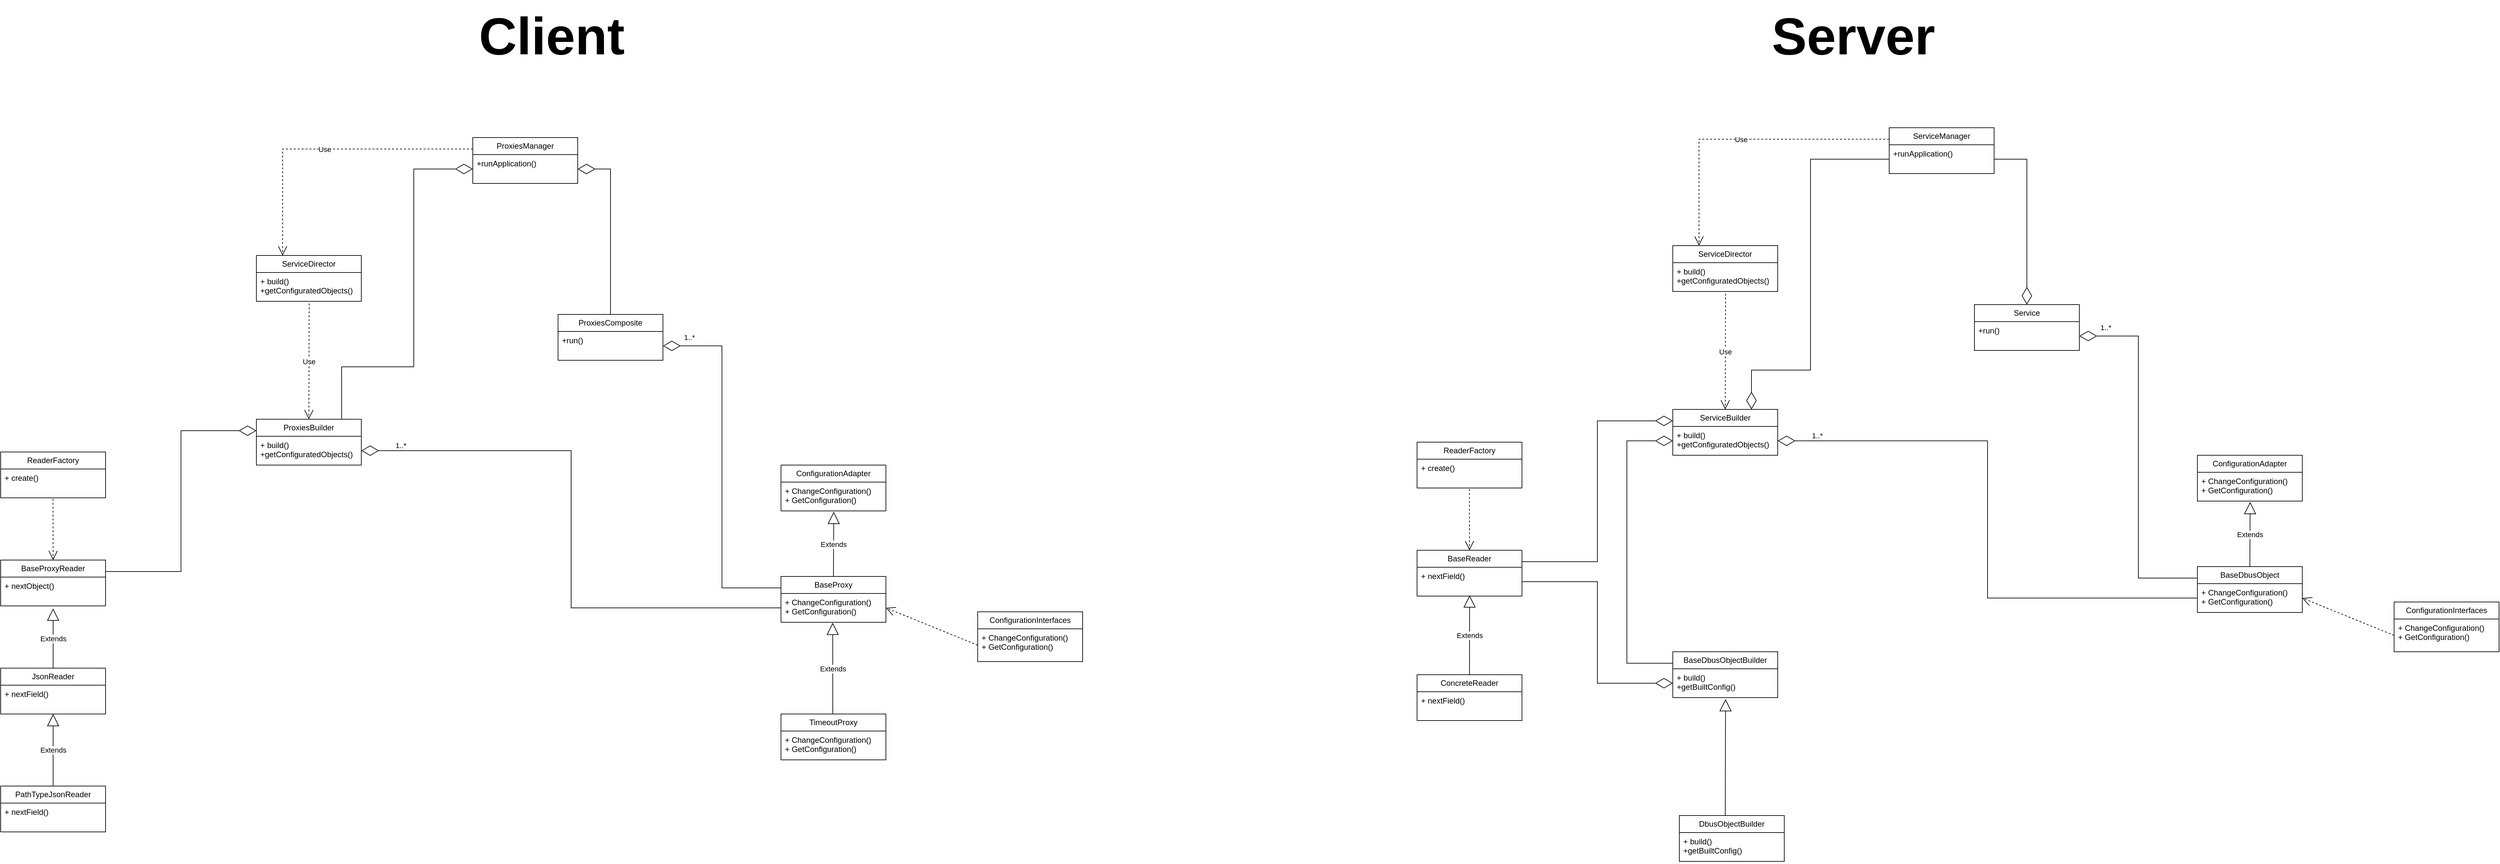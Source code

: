 <mxfile version="27.1.4">
  <diagram name="Page-1" id="ZpzENlLLRMtF2tAaUuwu">
    <mxGraphModel dx="8127" dy="2857" grid="1" gridSize="10" guides="1" tooltips="1" connect="1" arrows="1" fold="1" page="1" pageScale="1" pageWidth="1654" pageHeight="1169" math="0" shadow="0">
      <root>
        <mxCell id="0" />
        <mxCell id="1" parent="0" />
        <mxCell id="PONg3bb0-MsaRDzlcWa--1" value="Server" style="text;html=1;align=center;verticalAlign=middle;resizable=0;points=[];autosize=1;strokeColor=none;fillColor=none;fontSize=80;fontStyle=1" parent="1" vertex="1">
          <mxGeometry x="-1265" y="-490" width="260" height="110" as="geometry" />
        </mxCell>
        <mxCell id="PONg3bb0-MsaRDzlcWa--3" value="ConfigurationAdapter" style="swimlane;fontStyle=0;childLayout=stackLayout;horizontal=1;startSize=26;fillColor=none;horizontalStack=0;resizeParent=1;resizeParentMax=0;resizeLast=0;collapsible=1;marginBottom=0;whiteSpace=wrap;html=1;" parent="1" vertex="1">
          <mxGeometry x="-610" y="205" width="160" height="70" as="geometry" />
        </mxCell>
        <mxCell id="PONg3bb0-MsaRDzlcWa--4" value="&lt;div&gt;+ ChangeConfiguration()&lt;/div&gt;&lt;div&gt;+ GetConfiguration()&lt;br&gt;&lt;/div&gt;" style="text;strokeColor=none;fillColor=none;align=left;verticalAlign=top;spacingLeft=4;spacingRight=4;overflow=hidden;rotatable=0;points=[[0,0.5],[1,0.5]];portConstraint=eastwest;whiteSpace=wrap;html=1;" parent="PONg3bb0-MsaRDzlcWa--3" vertex="1">
          <mxGeometry y="26" width="160" height="44" as="geometry" />
        </mxCell>
        <mxCell id="PONg3bb0-MsaRDzlcWa--10" value="ConfigurationInterfaces" style="swimlane;fontStyle=0;childLayout=stackLayout;horizontal=1;startSize=26;fillColor=none;horizontalStack=0;resizeParent=1;resizeParentMax=0;resizeLast=0;collapsible=1;marginBottom=0;whiteSpace=wrap;html=1;" parent="1" vertex="1">
          <mxGeometry x="-310" y="429" width="160" height="76" as="geometry" />
        </mxCell>
        <mxCell id="PONg3bb0-MsaRDzlcWa--11" value="&lt;div&gt;+ ChangeConfiguration()&lt;/div&gt;&lt;div&gt;+ GetConfiguration()&lt;br&gt;&lt;/div&gt;" style="text;strokeColor=none;fillColor=none;align=left;verticalAlign=top;spacingLeft=4;spacingRight=4;overflow=hidden;rotatable=0;points=[[0,0.5],[1,0.5]];portConstraint=eastwest;whiteSpace=wrap;html=1;" parent="PONg3bb0-MsaRDzlcWa--10" vertex="1">
          <mxGeometry y="26" width="160" height="50" as="geometry" />
        </mxCell>
        <mxCell id="PONg3bb0-MsaRDzlcWa--16" value="BaseDbusObject" style="swimlane;fontStyle=0;childLayout=stackLayout;horizontal=1;startSize=26;fillColor=none;horizontalStack=0;resizeParent=1;resizeParentMax=0;resizeLast=0;collapsible=1;marginBottom=0;whiteSpace=wrap;html=1;" parent="1" vertex="1">
          <mxGeometry x="-610" y="375" width="160" height="70" as="geometry" />
        </mxCell>
        <mxCell id="PONg3bb0-MsaRDzlcWa--17" value="&lt;div&gt;+ ChangeConfiguration()&lt;/div&gt;&lt;div&gt;+ GetConfiguration()&lt;br&gt;&lt;/div&gt;" style="text;strokeColor=none;fillColor=none;align=left;verticalAlign=top;spacingLeft=4;spacingRight=4;overflow=hidden;rotatable=0;points=[[0,0.5],[1,0.5]];portConstraint=eastwest;whiteSpace=wrap;html=1;" parent="PONg3bb0-MsaRDzlcWa--16" vertex="1">
          <mxGeometry y="26" width="160" height="44" as="geometry" />
        </mxCell>
        <mxCell id="PONg3bb0-MsaRDzlcWa--19" value="Extends" style="endArrow=block;endSize=16;endFill=0;html=1;rounded=0;exitX=0.5;exitY=0;exitDx=0;exitDy=0;entryX=0.503;entryY=1.029;entryDx=0;entryDy=0;entryPerimeter=0;" parent="1" source="PONg3bb0-MsaRDzlcWa--16" target="PONg3bb0-MsaRDzlcWa--4" edge="1">
          <mxGeometry width="160" relative="1" as="geometry">
            <mxPoint x="-330" y="355" as="sourcePoint" />
            <mxPoint x="-270" y="335" as="targetPoint" />
          </mxGeometry>
        </mxCell>
        <mxCell id="PONg3bb0-MsaRDzlcWa--21" value="" style="endArrow=open;endSize=12;dashed=1;html=1;rounded=0;exitX=0;exitY=0.5;exitDx=0;exitDy=0;entryX=1;entryY=0.5;entryDx=0;entryDy=0;" parent="1" source="PONg3bb0-MsaRDzlcWa--11" target="PONg3bb0-MsaRDzlcWa--17" edge="1">
          <mxGeometry width="160" relative="1" as="geometry">
            <mxPoint x="-890" y="455" as="sourcePoint" />
            <mxPoint x="-730" y="455" as="targetPoint" />
          </mxGeometry>
        </mxCell>
        <mxCell id="PONg3bb0-MsaRDzlcWa--22" value="BaseReader" style="swimlane;fontStyle=0;childLayout=stackLayout;horizontal=1;startSize=26;fillColor=none;horizontalStack=0;resizeParent=1;resizeParentMax=0;resizeLast=0;collapsible=1;marginBottom=0;whiteSpace=wrap;html=1;" parent="1" vertex="1">
          <mxGeometry x="-1800" y="350" width="160" height="70" as="geometry" />
        </mxCell>
        <mxCell id="PONg3bb0-MsaRDzlcWa--23" value="&lt;div&gt;+ nextField()&lt;br&gt;&lt;/div&gt;" style="text;strokeColor=none;fillColor=none;align=left;verticalAlign=top;spacingLeft=4;spacingRight=4;overflow=hidden;rotatable=0;points=[[0,0.5],[1,0.5]];portConstraint=eastwest;whiteSpace=wrap;html=1;" parent="PONg3bb0-MsaRDzlcWa--22" vertex="1">
          <mxGeometry y="26" width="160" height="44" as="geometry" />
        </mxCell>
        <mxCell id="PONg3bb0-MsaRDzlcWa--24" value="Extends" style="endArrow=block;endSize=16;endFill=0;html=1;rounded=0;entryX=0.501;entryY=0.975;entryDx=0;entryDy=0;entryPerimeter=0;" parent="1" target="PONg3bb0-MsaRDzlcWa--23" edge="1">
          <mxGeometry width="160" relative="1" as="geometry">
            <mxPoint x="-1720" y="540" as="sourcePoint" />
            <mxPoint x="-1640" y="560" as="targetPoint" />
          </mxGeometry>
        </mxCell>
        <mxCell id="PONg3bb0-MsaRDzlcWa--25" value="ConcreteReader" style="swimlane;fontStyle=0;childLayout=stackLayout;horizontal=1;startSize=26;fillColor=none;horizontalStack=0;resizeParent=1;resizeParentMax=0;resizeLast=0;collapsible=1;marginBottom=0;whiteSpace=wrap;html=1;" parent="1" vertex="1">
          <mxGeometry x="-1800" y="540" width="160" height="70" as="geometry" />
        </mxCell>
        <mxCell id="PONg3bb0-MsaRDzlcWa--26" value="&lt;div&gt;+ nextField()&lt;br&gt;&lt;/div&gt;" style="text;strokeColor=none;fillColor=none;align=left;verticalAlign=top;spacingLeft=4;spacingRight=4;overflow=hidden;rotatable=0;points=[[0,0.5],[1,0.5]];portConstraint=eastwest;whiteSpace=wrap;html=1;" parent="PONg3bb0-MsaRDzlcWa--25" vertex="1">
          <mxGeometry y="26" width="160" height="44" as="geometry" />
        </mxCell>
        <mxCell id="PONg3bb0-MsaRDzlcWa--27" value="ReaderFactory" style="swimlane;fontStyle=0;childLayout=stackLayout;horizontal=1;startSize=26;fillColor=none;horizontalStack=0;resizeParent=1;resizeParentMax=0;resizeLast=0;collapsible=1;marginBottom=0;whiteSpace=wrap;html=1;" parent="1" vertex="1">
          <mxGeometry x="-1800" y="185" width="160" height="70" as="geometry" />
        </mxCell>
        <mxCell id="PONg3bb0-MsaRDzlcWa--28" value="&lt;div&gt;+ create()&lt;/div&gt;" style="text;strokeColor=none;fillColor=none;align=left;verticalAlign=top;spacingLeft=4;spacingRight=4;overflow=hidden;rotatable=0;points=[[0,0.5],[1,0.5]];portConstraint=eastwest;whiteSpace=wrap;html=1;" parent="PONg3bb0-MsaRDzlcWa--27" vertex="1">
          <mxGeometry y="26" width="160" height="44" as="geometry" />
        </mxCell>
        <mxCell id="PONg3bb0-MsaRDzlcWa--29" value="" style="endArrow=open;endSize=12;dashed=1;html=1;rounded=0;exitX=0.499;exitY=1.038;exitDx=0;exitDy=0;exitPerimeter=0;entryX=0.5;entryY=0;entryDx=0;entryDy=0;" parent="1" source="PONg3bb0-MsaRDzlcWa--28" target="PONg3bb0-MsaRDzlcWa--22" edge="1">
          <mxGeometry width="160" relative="1" as="geometry">
            <mxPoint x="-1557" y="310" as="sourcePoint" />
            <mxPoint x="-1397" y="310" as="targetPoint" />
          </mxGeometry>
        </mxCell>
        <mxCell id="PONg3bb0-MsaRDzlcWa--30" value="BaseDbusObjectBuilder" style="swimlane;fontStyle=0;childLayout=stackLayout;horizontal=1;startSize=26;fillColor=none;horizontalStack=0;resizeParent=1;resizeParentMax=0;resizeLast=0;collapsible=1;marginBottom=0;whiteSpace=wrap;html=1;" parent="1" vertex="1">
          <mxGeometry x="-1410" y="505" width="160" height="70" as="geometry" />
        </mxCell>
        <mxCell id="PONg3bb0-MsaRDzlcWa--31" value="&lt;div&gt;+ build()&lt;/div&gt;&lt;div&gt;+getBuiltConfig()&lt;br&gt;&lt;/div&gt;" style="text;strokeColor=none;fillColor=none;align=left;verticalAlign=top;spacingLeft=4;spacingRight=4;overflow=hidden;rotatable=0;points=[[0,0.5],[1,0.5]];portConstraint=eastwest;whiteSpace=wrap;html=1;" parent="PONg3bb0-MsaRDzlcWa--30" vertex="1">
          <mxGeometry y="26" width="160" height="44" as="geometry" />
        </mxCell>
        <mxCell id="PONg3bb0-MsaRDzlcWa--32" value="" style="endArrow=diamondThin;endFill=0;endSize=24;html=1;rounded=0;exitX=1;exitY=0.5;exitDx=0;exitDy=0;entryX=0;entryY=0.5;entryDx=0;entryDy=0;edgeStyle=orthogonalEdgeStyle;" parent="1" source="PONg3bb0-MsaRDzlcWa--23" target="PONg3bb0-MsaRDzlcWa--31" edge="1">
          <mxGeometry width="160" relative="1" as="geometry">
            <mxPoint x="-1620" y="375" as="sourcePoint" />
            <mxPoint x="-1460" y="375" as="targetPoint" />
          </mxGeometry>
        </mxCell>
        <mxCell id="PONg3bb0-MsaRDzlcWa--33" value="" style="endArrow=block;endSize=16;endFill=0;html=1;rounded=0;entryX=0.503;entryY=1.051;entryDx=0;entryDy=0;entryPerimeter=0;" parent="1" target="PONg3bb0-MsaRDzlcWa--31" edge="1">
          <mxGeometry width="160" relative="1" as="geometry">
            <mxPoint x="-1330" y="755" as="sourcePoint" />
            <mxPoint x="-1280" y="805" as="targetPoint" />
          </mxGeometry>
        </mxCell>
        <mxCell id="PONg3bb0-MsaRDzlcWa--34" value="DbusObjectBuilder" style="swimlane;fontStyle=0;childLayout=stackLayout;horizontal=1;startSize=26;fillColor=none;horizontalStack=0;resizeParent=1;resizeParentMax=0;resizeLast=0;collapsible=1;marginBottom=0;whiteSpace=wrap;html=1;" parent="1" vertex="1">
          <mxGeometry x="-1400" y="755" width="160" height="70" as="geometry" />
        </mxCell>
        <mxCell id="PONg3bb0-MsaRDzlcWa--35" value="&lt;div&gt;+ build()&lt;/div&gt;&lt;div&gt;+getBuiltConfig()&lt;br&gt;&lt;/div&gt;" style="text;strokeColor=none;fillColor=none;align=left;verticalAlign=top;spacingLeft=4;spacingRight=4;overflow=hidden;rotatable=0;points=[[0,0.5],[1,0.5]];portConstraint=eastwest;whiteSpace=wrap;html=1;" parent="PONg3bb0-MsaRDzlcWa--34" vertex="1">
          <mxGeometry y="26" width="160" height="44" as="geometry" />
        </mxCell>
        <mxCell id="PONg3bb0-MsaRDzlcWa--36" value="ServiceBuilder" style="swimlane;fontStyle=0;childLayout=stackLayout;horizontal=1;startSize=26;fillColor=none;horizontalStack=0;resizeParent=1;resizeParentMax=0;resizeLast=0;collapsible=1;marginBottom=0;whiteSpace=wrap;html=1;" parent="1" vertex="1">
          <mxGeometry x="-1410" y="135" width="160" height="70" as="geometry" />
        </mxCell>
        <mxCell id="PONg3bb0-MsaRDzlcWa--37" value="&lt;div&gt;+ build()&lt;/div&gt;&lt;div&gt;+getConfiguratedObjects()&lt;br&gt;&lt;/div&gt;" style="text;strokeColor=none;fillColor=none;align=left;verticalAlign=top;spacingLeft=4;spacingRight=4;overflow=hidden;rotatable=0;points=[[0,0.5],[1,0.5]];portConstraint=eastwest;whiteSpace=wrap;html=1;" parent="PONg3bb0-MsaRDzlcWa--36" vertex="1">
          <mxGeometry y="26" width="160" height="44" as="geometry" />
        </mxCell>
        <mxCell id="PONg3bb0-MsaRDzlcWa--38" value="" style="endArrow=diamondThin;endFill=0;endSize=24;html=1;rounded=0;exitX=1;exitY=0.25;exitDx=0;exitDy=0;entryX=0;entryY=0.25;entryDx=0;entryDy=0;edgeStyle=orthogonalEdgeStyle;" parent="1" source="PONg3bb0-MsaRDzlcWa--22" target="PONg3bb0-MsaRDzlcWa--36" edge="1">
          <mxGeometry width="160" relative="1" as="geometry">
            <mxPoint x="-1470" y="325" as="sourcePoint" />
            <mxPoint x="-1310" y="325" as="targetPoint" />
          </mxGeometry>
        </mxCell>
        <mxCell id="PONg3bb0-MsaRDzlcWa--39" value="" style="endArrow=diamondThin;endFill=0;endSize=24;html=1;rounded=0;exitX=0;exitY=0.5;exitDx=0;exitDy=0;entryX=1;entryY=0.5;entryDx=0;entryDy=0;edgeStyle=orthogonalEdgeStyle;" parent="1" source="PONg3bb0-MsaRDzlcWa--17" target="PONg3bb0-MsaRDzlcWa--37" edge="1">
          <mxGeometry width="160" relative="1" as="geometry">
            <mxPoint x="-1120" y="305" as="sourcePoint" />
            <mxPoint x="-960" y="305" as="targetPoint" />
          </mxGeometry>
        </mxCell>
        <mxCell id="PONg3bb0-MsaRDzlcWa--40" value="1..*" style="edgeLabel;html=1;align=center;verticalAlign=middle;resizable=0;points=[];" parent="PONg3bb0-MsaRDzlcWa--39" vertex="1" connectable="0">
          <mxGeometry x="0.029" y="-2" relative="1" as="geometry">
            <mxPoint x="-262" y="-115" as="offset" />
          </mxGeometry>
        </mxCell>
        <mxCell id="PONg3bb0-MsaRDzlcWa--41" value="ServiceDirector" style="swimlane;fontStyle=0;childLayout=stackLayout;horizontal=1;startSize=26;fillColor=none;horizontalStack=0;resizeParent=1;resizeParentMax=0;resizeLast=0;collapsible=1;marginBottom=0;whiteSpace=wrap;html=1;" parent="1" vertex="1">
          <mxGeometry x="-1410" y="-115" width="160" height="70" as="geometry" />
        </mxCell>
        <mxCell id="PONg3bb0-MsaRDzlcWa--42" value="&lt;div&gt;+ build()&lt;/div&gt;&lt;div&gt;+getConfiguratedObjects()&lt;br&gt;&lt;/div&gt;" style="text;strokeColor=none;fillColor=none;align=left;verticalAlign=top;spacingLeft=4;spacingRight=4;overflow=hidden;rotatable=0;points=[[0,0.5],[1,0.5]];portConstraint=eastwest;whiteSpace=wrap;html=1;" parent="PONg3bb0-MsaRDzlcWa--41" vertex="1">
          <mxGeometry y="26" width="160" height="44" as="geometry" />
        </mxCell>
        <mxCell id="PONg3bb0-MsaRDzlcWa--43" value="Use" style="endArrow=open;endSize=12;dashed=1;html=1;rounded=0;exitX=0.503;exitY=1.074;exitDx=0;exitDy=0;exitPerimeter=0;entryX=0.5;entryY=0;entryDx=0;entryDy=0;" parent="1" source="PONg3bb0-MsaRDzlcWa--42" target="PONg3bb0-MsaRDzlcWa--36" edge="1">
          <mxGeometry width="160" relative="1" as="geometry">
            <mxPoint x="-1300" y="55" as="sourcePoint" />
            <mxPoint x="-1140" y="55" as="targetPoint" />
          </mxGeometry>
        </mxCell>
        <mxCell id="PONg3bb0-MsaRDzlcWa--44" value="Service" style="swimlane;fontStyle=0;childLayout=stackLayout;horizontal=1;startSize=26;fillColor=none;horizontalStack=0;resizeParent=1;resizeParentMax=0;resizeLast=0;collapsible=1;marginBottom=0;whiteSpace=wrap;html=1;" parent="1" vertex="1">
          <mxGeometry x="-950" y="-25" width="160" height="70" as="geometry" />
        </mxCell>
        <mxCell id="PONg3bb0-MsaRDzlcWa--45" value="+run()" style="text;strokeColor=none;fillColor=none;align=left;verticalAlign=top;spacingLeft=4;spacingRight=4;overflow=hidden;rotatable=0;points=[[0,0.5],[1,0.5]];portConstraint=eastwest;whiteSpace=wrap;html=1;" parent="PONg3bb0-MsaRDzlcWa--44" vertex="1">
          <mxGeometry y="26" width="160" height="44" as="geometry" />
        </mxCell>
        <mxCell id="PONg3bb0-MsaRDzlcWa--47" value="" style="endArrow=diamondThin;endFill=0;endSize=24;html=1;rounded=0;exitX=0;exitY=0.25;exitDx=0;exitDy=0;entryX=1;entryY=0.5;entryDx=0;entryDy=0;edgeStyle=orthogonalEdgeStyle;" parent="1" source="PONg3bb0-MsaRDzlcWa--16" target="PONg3bb0-MsaRDzlcWa--45" edge="1">
          <mxGeometry width="160" relative="1" as="geometry">
            <mxPoint x="-290" y="545" as="sourcePoint" />
            <mxPoint x="-930" y="305" as="targetPoint" />
          </mxGeometry>
        </mxCell>
        <mxCell id="PONg3bb0-MsaRDzlcWa--48" value="1..*" style="edgeLabel;html=1;align=center;verticalAlign=middle;resizable=0;points=[];" parent="PONg3bb0-MsaRDzlcWa--47" vertex="1" connectable="0">
          <mxGeometry x="0.029" y="-2" relative="1" as="geometry">
            <mxPoint x="-52" y="-190" as="offset" />
          </mxGeometry>
        </mxCell>
        <mxCell id="PONg3bb0-MsaRDzlcWa--49" value="ServiceManager" style="swimlane;fontStyle=0;childLayout=stackLayout;horizontal=1;startSize=26;fillColor=none;horizontalStack=0;resizeParent=1;resizeParentMax=0;resizeLast=0;collapsible=1;marginBottom=0;whiteSpace=wrap;html=1;" parent="1" vertex="1">
          <mxGeometry x="-1080" y="-295" width="160" height="70" as="geometry" />
        </mxCell>
        <mxCell id="PONg3bb0-MsaRDzlcWa--50" value="+runApplication()" style="text;strokeColor=none;fillColor=none;align=left;verticalAlign=top;spacingLeft=4;spacingRight=4;overflow=hidden;rotatable=0;points=[[0,0.5],[1,0.5]];portConstraint=eastwest;whiteSpace=wrap;html=1;" parent="PONg3bb0-MsaRDzlcWa--49" vertex="1">
          <mxGeometry y="26" width="160" height="44" as="geometry" />
        </mxCell>
        <mxCell id="ysvRLKor3WXFB_mMOgGZ-1" value="" style="endArrow=diamondThin;endFill=0;endSize=24;html=1;rounded=0;entryX=0.5;entryY=0;entryDx=0;entryDy=0;exitX=1;exitY=0.5;exitDx=0;exitDy=0;edgeStyle=orthogonalEdgeStyle;" parent="1" source="PONg3bb0-MsaRDzlcWa--50" target="PONg3bb0-MsaRDzlcWa--44" edge="1">
          <mxGeometry width="160" relative="1" as="geometry">
            <mxPoint x="-1030" y="-105" as="sourcePoint" />
            <mxPoint x="-870" y="-105" as="targetPoint" />
          </mxGeometry>
        </mxCell>
        <mxCell id="ysvRLKor3WXFB_mMOgGZ-2" value="Use" style="endArrow=open;endSize=12;dashed=1;html=1;rounded=0;exitX=0;exitY=0.25;exitDx=0;exitDy=0;entryX=0.25;entryY=0;entryDx=0;entryDy=0;edgeStyle=orthogonalEdgeStyle;" parent="1" source="PONg3bb0-MsaRDzlcWa--49" target="PONg3bb0-MsaRDzlcWa--41" edge="1">
          <mxGeometry width="160" relative="1" as="geometry">
            <mxPoint x="-1500" y="-195" as="sourcePoint" />
            <mxPoint x="-1340" y="-195" as="targetPoint" />
          </mxGeometry>
        </mxCell>
        <mxCell id="ysvRLKor3WXFB_mMOgGZ-3" value="" style="endArrow=diamondThin;endFill=0;endSize=24;html=1;rounded=0;entryX=0.75;entryY=0;entryDx=0;entryDy=0;exitX=0;exitY=0.5;exitDx=0;exitDy=0;edgeStyle=orthogonalEdgeStyle;" parent="1" source="PONg3bb0-MsaRDzlcWa--50" target="PONg3bb0-MsaRDzlcWa--36" edge="1">
          <mxGeometry width="160" relative="1" as="geometry">
            <mxPoint x="-1240" y="25" as="sourcePoint" />
            <mxPoint x="-1080" y="25" as="targetPoint" />
            <Array as="points">
              <mxPoint x="-1200" y="-247" />
              <mxPoint x="-1200" y="75" />
              <mxPoint x="-1290" y="75" />
            </Array>
          </mxGeometry>
        </mxCell>
        <mxCell id="ysvRLKor3WXFB_mMOgGZ-4" value="Client" style="text;html=1;align=center;verticalAlign=middle;resizable=0;points=[];autosize=1;strokeColor=none;fillColor=none;fontSize=80;fontStyle=1" parent="1" vertex="1">
          <mxGeometry x="-3235" y="-490" width="230" height="110" as="geometry" />
        </mxCell>
        <mxCell id="ysvRLKor3WXFB_mMOgGZ-5" value="" style="endArrow=diamondThin;endFill=0;endSize=24;html=1;rounded=0;entryX=0;entryY=0.5;entryDx=0;entryDy=0;exitX=0;exitY=0.25;exitDx=0;exitDy=0;edgeStyle=orthogonalEdgeStyle;" parent="1" source="PONg3bb0-MsaRDzlcWa--30" target="PONg3bb0-MsaRDzlcWa--37" edge="1">
          <mxGeometry width="160" relative="1" as="geometry">
            <mxPoint x="-1400" y="390" as="sourcePoint" />
            <mxPoint x="-1240" y="390" as="targetPoint" />
            <Array as="points">
              <mxPoint x="-1480" y="523" />
              <mxPoint x="-1480" y="183" />
            </Array>
          </mxGeometry>
        </mxCell>
        <mxCell id="ysvRLKor3WXFB_mMOgGZ-6" value="ConfigurationAdapter" style="swimlane;fontStyle=0;childLayout=stackLayout;horizontal=1;startSize=26;fillColor=none;horizontalStack=0;resizeParent=1;resizeParentMax=0;resizeLast=0;collapsible=1;marginBottom=0;whiteSpace=wrap;html=1;" parent="1" vertex="1">
          <mxGeometry x="-2770" y="220" width="160" height="70" as="geometry" />
        </mxCell>
        <mxCell id="ysvRLKor3WXFB_mMOgGZ-7" value="&lt;div&gt;+ ChangeConfiguration()&lt;/div&gt;&lt;div&gt;+ GetConfiguration()&lt;br&gt;&lt;/div&gt;" style="text;strokeColor=none;fillColor=none;align=left;verticalAlign=top;spacingLeft=4;spacingRight=4;overflow=hidden;rotatable=0;points=[[0,0.5],[1,0.5]];portConstraint=eastwest;whiteSpace=wrap;html=1;" parent="ysvRLKor3WXFB_mMOgGZ-6" vertex="1">
          <mxGeometry y="26" width="160" height="44" as="geometry" />
        </mxCell>
        <mxCell id="ysvRLKor3WXFB_mMOgGZ-8" value="ConfigurationInterfaces" style="swimlane;fontStyle=0;childLayout=stackLayout;horizontal=1;startSize=26;fillColor=none;horizontalStack=0;resizeParent=1;resizeParentMax=0;resizeLast=0;collapsible=1;marginBottom=0;whiteSpace=wrap;html=1;" parent="1" vertex="1">
          <mxGeometry x="-2470" y="444" width="160" height="76" as="geometry" />
        </mxCell>
        <mxCell id="ysvRLKor3WXFB_mMOgGZ-9" value="&lt;div&gt;+ ChangeConfiguration()&lt;/div&gt;&lt;div&gt;+ GetConfiguration()&lt;br&gt;&lt;/div&gt;" style="text;strokeColor=none;fillColor=none;align=left;verticalAlign=top;spacingLeft=4;spacingRight=4;overflow=hidden;rotatable=0;points=[[0,0.5],[1,0.5]];portConstraint=eastwest;whiteSpace=wrap;html=1;" parent="ysvRLKor3WXFB_mMOgGZ-8" vertex="1">
          <mxGeometry y="26" width="160" height="50" as="geometry" />
        </mxCell>
        <mxCell id="ysvRLKor3WXFB_mMOgGZ-10" value="BaseProxy" style="swimlane;fontStyle=0;childLayout=stackLayout;horizontal=1;startSize=26;fillColor=none;horizontalStack=0;resizeParent=1;resizeParentMax=0;resizeLast=0;collapsible=1;marginBottom=0;whiteSpace=wrap;html=1;" parent="1" vertex="1">
          <mxGeometry x="-2770" y="390" width="160" height="70" as="geometry" />
        </mxCell>
        <mxCell id="ysvRLKor3WXFB_mMOgGZ-11" value="&lt;div&gt;+ ChangeConfiguration()&lt;/div&gt;&lt;div&gt;+ GetConfiguration()&lt;br&gt;&lt;/div&gt;" style="text;strokeColor=none;fillColor=none;align=left;verticalAlign=top;spacingLeft=4;spacingRight=4;overflow=hidden;rotatable=0;points=[[0,0.5],[1,0.5]];portConstraint=eastwest;whiteSpace=wrap;html=1;" parent="ysvRLKor3WXFB_mMOgGZ-10" vertex="1">
          <mxGeometry y="26" width="160" height="44" as="geometry" />
        </mxCell>
        <mxCell id="ysvRLKor3WXFB_mMOgGZ-12" value="Extends" style="endArrow=block;endSize=16;endFill=0;html=1;rounded=0;exitX=0.5;exitY=0;exitDx=0;exitDy=0;entryX=0.503;entryY=1.029;entryDx=0;entryDy=0;entryPerimeter=0;" parent="1" source="ysvRLKor3WXFB_mMOgGZ-10" target="ysvRLKor3WXFB_mMOgGZ-7" edge="1">
          <mxGeometry width="160" relative="1" as="geometry">
            <mxPoint x="-2490" y="370" as="sourcePoint" />
            <mxPoint x="-2430" y="350" as="targetPoint" />
          </mxGeometry>
        </mxCell>
        <mxCell id="ysvRLKor3WXFB_mMOgGZ-13" value="" style="endArrow=open;endSize=12;dashed=1;html=1;rounded=0;exitX=0;exitY=0.5;exitDx=0;exitDy=0;entryX=1;entryY=0.5;entryDx=0;entryDy=0;" parent="1" source="ysvRLKor3WXFB_mMOgGZ-9" target="ysvRLKor3WXFB_mMOgGZ-11" edge="1">
          <mxGeometry width="160" relative="1" as="geometry">
            <mxPoint x="-3050" y="470" as="sourcePoint" />
            <mxPoint x="-2890" y="470" as="targetPoint" />
          </mxGeometry>
        </mxCell>
        <mxCell id="ysvRLKor3WXFB_mMOgGZ-14" value="BaseProxyReader" style="swimlane;fontStyle=0;childLayout=stackLayout;horizontal=1;startSize=26;fillColor=none;horizontalStack=0;resizeParent=1;resizeParentMax=0;resizeLast=0;collapsible=1;marginBottom=0;whiteSpace=wrap;html=1;" parent="1" vertex="1">
          <mxGeometry x="-3960" y="365" width="160" height="70" as="geometry" />
        </mxCell>
        <mxCell id="ysvRLKor3WXFB_mMOgGZ-15" value="&lt;div&gt;+ nextObject()&lt;br&gt;&lt;/div&gt;" style="text;strokeColor=none;fillColor=none;align=left;verticalAlign=top;spacingLeft=4;spacingRight=4;overflow=hidden;rotatable=0;points=[[0,0.5],[1,0.5]];portConstraint=eastwest;whiteSpace=wrap;html=1;" parent="ysvRLKor3WXFB_mMOgGZ-14" vertex="1">
          <mxGeometry y="26" width="160" height="44" as="geometry" />
        </mxCell>
        <mxCell id="ysvRLKor3WXFB_mMOgGZ-16" value="Extends" style="endArrow=block;endSize=16;endFill=0;html=1;rounded=0;entryX=0.5;entryY=1.091;entryDx=0;entryDy=0;entryPerimeter=0;exitX=0.5;exitY=0;exitDx=0;exitDy=0;" parent="1" target="ysvRLKor3WXFB_mMOgGZ-15" edge="1" source="4_Apw1o6KSsV3HFSU-_T-3">
          <mxGeometry width="160" relative="1" as="geometry">
            <mxPoint x="-3880" y="520" as="sourcePoint" />
            <mxPoint x="-4190" y="530" as="targetPoint" />
          </mxGeometry>
        </mxCell>
        <mxCell id="ysvRLKor3WXFB_mMOgGZ-17" value="PathTypeJsonReader" style="swimlane;fontStyle=0;childLayout=stackLayout;horizontal=1;startSize=26;fillColor=none;horizontalStack=0;resizeParent=1;resizeParentMax=0;resizeLast=0;collapsible=1;marginBottom=0;whiteSpace=wrap;html=1;" parent="1" vertex="1">
          <mxGeometry x="-3960" y="710" width="160" height="70" as="geometry" />
        </mxCell>
        <mxCell id="ysvRLKor3WXFB_mMOgGZ-18" value="&lt;div&gt;+ nextField()&lt;br&gt;&lt;/div&gt;" style="text;strokeColor=none;fillColor=none;align=left;verticalAlign=top;spacingLeft=4;spacingRight=4;overflow=hidden;rotatable=0;points=[[0,0.5],[1,0.5]];portConstraint=eastwest;whiteSpace=wrap;html=1;" parent="ysvRLKor3WXFB_mMOgGZ-17" vertex="1">
          <mxGeometry y="26" width="160" height="44" as="geometry" />
        </mxCell>
        <mxCell id="ysvRLKor3WXFB_mMOgGZ-19" value="ReaderFactory" style="swimlane;fontStyle=0;childLayout=stackLayout;horizontal=1;startSize=26;fillColor=none;horizontalStack=0;resizeParent=1;resizeParentMax=0;resizeLast=0;collapsible=1;marginBottom=0;whiteSpace=wrap;html=1;" parent="1" vertex="1">
          <mxGeometry x="-3960" y="200" width="160" height="70" as="geometry" />
        </mxCell>
        <mxCell id="ysvRLKor3WXFB_mMOgGZ-20" value="&lt;div&gt;+ create()&lt;/div&gt;" style="text;strokeColor=none;fillColor=none;align=left;verticalAlign=top;spacingLeft=4;spacingRight=4;overflow=hidden;rotatable=0;points=[[0,0.5],[1,0.5]];portConstraint=eastwest;whiteSpace=wrap;html=1;" parent="ysvRLKor3WXFB_mMOgGZ-19" vertex="1">
          <mxGeometry y="26" width="160" height="44" as="geometry" />
        </mxCell>
        <mxCell id="ysvRLKor3WXFB_mMOgGZ-21" value="" style="endArrow=open;endSize=12;dashed=1;html=1;rounded=0;exitX=0.499;exitY=1.038;exitDx=0;exitDy=0;exitPerimeter=0;entryX=0.5;entryY=0;entryDx=0;entryDy=0;" parent="1" source="ysvRLKor3WXFB_mMOgGZ-20" target="ysvRLKor3WXFB_mMOgGZ-14" edge="1">
          <mxGeometry width="160" relative="1" as="geometry">
            <mxPoint x="-3717" y="325" as="sourcePoint" />
            <mxPoint x="-3557" y="325" as="targetPoint" />
          </mxGeometry>
        </mxCell>
        <mxCell id="ysvRLKor3WXFB_mMOgGZ-28" value="ProxiesBuilder" style="swimlane;fontStyle=0;childLayout=stackLayout;horizontal=1;startSize=26;fillColor=none;horizontalStack=0;resizeParent=1;resizeParentMax=0;resizeLast=0;collapsible=1;marginBottom=0;whiteSpace=wrap;html=1;" parent="1" vertex="1">
          <mxGeometry x="-3570" y="150" width="160" height="70" as="geometry" />
        </mxCell>
        <mxCell id="ysvRLKor3WXFB_mMOgGZ-29" value="&lt;div&gt;+ build()&lt;/div&gt;&lt;div&gt;+getConfiguratedObjects()&lt;br&gt;&lt;/div&gt;" style="text;strokeColor=none;fillColor=none;align=left;verticalAlign=top;spacingLeft=4;spacingRight=4;overflow=hidden;rotatable=0;points=[[0,0.5],[1,0.5]];portConstraint=eastwest;whiteSpace=wrap;html=1;" parent="ysvRLKor3WXFB_mMOgGZ-28" vertex="1">
          <mxGeometry y="26" width="160" height="44" as="geometry" />
        </mxCell>
        <mxCell id="ysvRLKor3WXFB_mMOgGZ-30" value="" style="endArrow=diamondThin;endFill=0;endSize=24;html=1;rounded=0;exitX=1;exitY=0.25;exitDx=0;exitDy=0;entryX=0;entryY=0.25;entryDx=0;entryDy=0;edgeStyle=orthogonalEdgeStyle;" parent="1" source="ysvRLKor3WXFB_mMOgGZ-14" target="ysvRLKor3WXFB_mMOgGZ-28" edge="1">
          <mxGeometry width="160" relative="1" as="geometry">
            <mxPoint x="-3630" y="340" as="sourcePoint" />
            <mxPoint x="-3470" y="340" as="targetPoint" />
          </mxGeometry>
        </mxCell>
        <mxCell id="ysvRLKor3WXFB_mMOgGZ-31" value="" style="endArrow=diamondThin;endFill=0;endSize=24;html=1;rounded=0;exitX=0;exitY=0.5;exitDx=0;exitDy=0;entryX=1;entryY=0.5;entryDx=0;entryDy=0;edgeStyle=orthogonalEdgeStyle;" parent="1" source="ysvRLKor3WXFB_mMOgGZ-11" target="ysvRLKor3WXFB_mMOgGZ-29" edge="1">
          <mxGeometry width="160" relative="1" as="geometry">
            <mxPoint x="-3280" y="320" as="sourcePoint" />
            <mxPoint x="-3120" y="320" as="targetPoint" />
          </mxGeometry>
        </mxCell>
        <mxCell id="ysvRLKor3WXFB_mMOgGZ-32" value="1..*" style="edgeLabel;html=1;align=center;verticalAlign=middle;resizable=0;points=[];" parent="ysvRLKor3WXFB_mMOgGZ-31" vertex="1" connectable="0">
          <mxGeometry x="0.029" y="-2" relative="1" as="geometry">
            <mxPoint x="-262" y="-115" as="offset" />
          </mxGeometry>
        </mxCell>
        <mxCell id="ysvRLKor3WXFB_mMOgGZ-33" value="ServiceDirector" style="swimlane;fontStyle=0;childLayout=stackLayout;horizontal=1;startSize=26;fillColor=none;horizontalStack=0;resizeParent=1;resizeParentMax=0;resizeLast=0;collapsible=1;marginBottom=0;whiteSpace=wrap;html=1;" parent="1" vertex="1">
          <mxGeometry x="-3570" y="-100" width="160" height="70" as="geometry" />
        </mxCell>
        <mxCell id="ysvRLKor3WXFB_mMOgGZ-34" value="&lt;div&gt;+ build()&lt;/div&gt;&lt;div&gt;+getConfiguratedObjects()&lt;br&gt;&lt;/div&gt;" style="text;strokeColor=none;fillColor=none;align=left;verticalAlign=top;spacingLeft=4;spacingRight=4;overflow=hidden;rotatable=0;points=[[0,0.5],[1,0.5]];portConstraint=eastwest;whiteSpace=wrap;html=1;" parent="ysvRLKor3WXFB_mMOgGZ-33" vertex="1">
          <mxGeometry y="26" width="160" height="44" as="geometry" />
        </mxCell>
        <mxCell id="ysvRLKor3WXFB_mMOgGZ-35" value="Use" style="endArrow=open;endSize=12;dashed=1;html=1;rounded=0;exitX=0.503;exitY=1.074;exitDx=0;exitDy=0;exitPerimeter=0;entryX=0.5;entryY=0;entryDx=0;entryDy=0;" parent="1" source="ysvRLKor3WXFB_mMOgGZ-34" target="ysvRLKor3WXFB_mMOgGZ-28" edge="1">
          <mxGeometry width="160" relative="1" as="geometry">
            <mxPoint x="-3460" y="70" as="sourcePoint" />
            <mxPoint x="-3300" y="70" as="targetPoint" />
          </mxGeometry>
        </mxCell>
        <mxCell id="ysvRLKor3WXFB_mMOgGZ-36" value="ProxiesComposite" style="swimlane;fontStyle=0;childLayout=stackLayout;horizontal=1;startSize=26;fillColor=none;horizontalStack=0;resizeParent=1;resizeParentMax=0;resizeLast=0;collapsible=1;marginBottom=0;whiteSpace=wrap;html=1;" parent="1" vertex="1">
          <mxGeometry x="-3110" y="-10" width="160" height="70" as="geometry" />
        </mxCell>
        <mxCell id="ysvRLKor3WXFB_mMOgGZ-37" value="+run()" style="text;strokeColor=none;fillColor=none;align=left;verticalAlign=top;spacingLeft=4;spacingRight=4;overflow=hidden;rotatable=0;points=[[0,0.5],[1,0.5]];portConstraint=eastwest;whiteSpace=wrap;html=1;" parent="ysvRLKor3WXFB_mMOgGZ-36" vertex="1">
          <mxGeometry y="26" width="160" height="44" as="geometry" />
        </mxCell>
        <mxCell id="ysvRLKor3WXFB_mMOgGZ-38" value="" style="endArrow=diamondThin;endFill=0;endSize=24;html=1;rounded=0;exitX=0;exitY=0.25;exitDx=0;exitDy=0;entryX=1;entryY=0.5;entryDx=0;entryDy=0;edgeStyle=orthogonalEdgeStyle;" parent="1" source="ysvRLKor3WXFB_mMOgGZ-10" target="ysvRLKor3WXFB_mMOgGZ-37" edge="1">
          <mxGeometry width="160" relative="1" as="geometry">
            <mxPoint x="-2450" y="560" as="sourcePoint" />
            <mxPoint x="-3090" y="320" as="targetPoint" />
          </mxGeometry>
        </mxCell>
        <mxCell id="ysvRLKor3WXFB_mMOgGZ-39" value="1..*" style="edgeLabel;html=1;align=center;verticalAlign=middle;resizable=0;points=[];" parent="ysvRLKor3WXFB_mMOgGZ-38" vertex="1" connectable="0">
          <mxGeometry x="0.029" y="-2" relative="1" as="geometry">
            <mxPoint x="-52" y="-190" as="offset" />
          </mxGeometry>
        </mxCell>
        <mxCell id="ysvRLKor3WXFB_mMOgGZ-40" value="ProxiesManager" style="swimlane;fontStyle=0;childLayout=stackLayout;horizontal=1;startSize=26;fillColor=none;horizontalStack=0;resizeParent=1;resizeParentMax=0;resizeLast=0;collapsible=1;marginBottom=0;whiteSpace=wrap;html=1;" parent="1" vertex="1">
          <mxGeometry x="-3240" y="-280" width="160" height="70" as="geometry" />
        </mxCell>
        <mxCell id="ysvRLKor3WXFB_mMOgGZ-41" value="+runApplication()" style="text;strokeColor=none;fillColor=none;align=left;verticalAlign=top;spacingLeft=4;spacingRight=4;overflow=hidden;rotatable=0;points=[[0,0.5],[1,0.5]];portConstraint=eastwest;whiteSpace=wrap;html=1;" parent="ysvRLKor3WXFB_mMOgGZ-40" vertex="1">
          <mxGeometry y="26" width="160" height="44" as="geometry" />
        </mxCell>
        <mxCell id="ysvRLKor3WXFB_mMOgGZ-42" value="" style="endArrow=diamondThin;endFill=0;endSize=24;html=1;rounded=0;entryX=1;entryY=0.5;entryDx=0;entryDy=0;edgeStyle=orthogonalEdgeStyle;exitX=0.5;exitY=0;exitDx=0;exitDy=0;" parent="1" source="ysvRLKor3WXFB_mMOgGZ-36" target="ysvRLKor3WXFB_mMOgGZ-41" edge="1">
          <mxGeometry width="160" relative="1" as="geometry">
            <mxPoint x="-2900" y="-220" as="sourcePoint" />
            <mxPoint x="-3030" y="-90" as="targetPoint" />
          </mxGeometry>
        </mxCell>
        <mxCell id="ysvRLKor3WXFB_mMOgGZ-43" value="Use" style="endArrow=open;endSize=12;dashed=1;html=1;rounded=0;exitX=0;exitY=0.25;exitDx=0;exitDy=0;entryX=0.25;entryY=0;entryDx=0;entryDy=0;edgeStyle=orthogonalEdgeStyle;" parent="1" source="ysvRLKor3WXFB_mMOgGZ-40" target="ysvRLKor3WXFB_mMOgGZ-33" edge="1">
          <mxGeometry width="160" relative="1" as="geometry">
            <mxPoint x="-3660" y="-180" as="sourcePoint" />
            <mxPoint x="-3500" y="-180" as="targetPoint" />
          </mxGeometry>
        </mxCell>
        <mxCell id="ysvRLKor3WXFB_mMOgGZ-46" value="Extends" style="endArrow=block;endSize=16;endFill=0;html=1;rounded=0;entryX=0.493;entryY=1.014;entryDx=0;entryDy=0;entryPerimeter=0;" parent="1" target="ysvRLKor3WXFB_mMOgGZ-11" edge="1">
          <mxGeometry width="160" relative="1" as="geometry">
            <mxPoint x="-2691" y="600" as="sourcePoint" />
            <mxPoint x="-2530" y="420" as="targetPoint" />
          </mxGeometry>
        </mxCell>
        <mxCell id="ysvRLKor3WXFB_mMOgGZ-47" value="TimeoutProxy" style="swimlane;fontStyle=0;childLayout=stackLayout;horizontal=1;startSize=26;fillColor=none;horizontalStack=0;resizeParent=1;resizeParentMax=0;resizeLast=0;collapsible=1;marginBottom=0;whiteSpace=wrap;html=1;" parent="1" vertex="1">
          <mxGeometry x="-2770" y="600" width="160" height="70" as="geometry" />
        </mxCell>
        <mxCell id="ysvRLKor3WXFB_mMOgGZ-48" value="&lt;div&gt;+ ChangeConfiguration()&lt;/div&gt;&lt;div&gt;+ GetConfiguration()&lt;br&gt;&lt;/div&gt;" style="text;strokeColor=none;fillColor=none;align=left;verticalAlign=top;spacingLeft=4;spacingRight=4;overflow=hidden;rotatable=0;points=[[0,0.5],[1,0.5]];portConstraint=eastwest;whiteSpace=wrap;html=1;" parent="ysvRLKor3WXFB_mMOgGZ-47" vertex="1">
          <mxGeometry y="26" width="160" height="44" as="geometry" />
        </mxCell>
        <mxCell id="4_Apw1o6KSsV3HFSU-_T-1" value="" style="endArrow=diamondThin;endFill=0;endSize=24;html=1;rounded=0;entryX=0;entryY=0.5;entryDx=0;entryDy=0;edgeStyle=orthogonalEdgeStyle;" edge="1" parent="1" source="ysvRLKor3WXFB_mMOgGZ-28" target="ysvRLKor3WXFB_mMOgGZ-41">
          <mxGeometry width="160" relative="1" as="geometry">
            <mxPoint x="-3280" as="sourcePoint" />
            <mxPoint x="-3120" as="targetPoint" />
            <Array as="points">
              <mxPoint x="-3440" y="70" />
              <mxPoint x="-3330" y="70" />
              <mxPoint x="-3330" y="-232" />
            </Array>
          </mxGeometry>
        </mxCell>
        <mxCell id="4_Apw1o6KSsV3HFSU-_T-3" value="JsonReader" style="swimlane;fontStyle=0;childLayout=stackLayout;horizontal=1;startSize=26;fillColor=none;horizontalStack=0;resizeParent=1;resizeParentMax=0;resizeLast=0;collapsible=1;marginBottom=0;whiteSpace=wrap;html=1;" vertex="1" parent="1">
          <mxGeometry x="-3960" y="530" width="160" height="70" as="geometry" />
        </mxCell>
        <mxCell id="4_Apw1o6KSsV3HFSU-_T-4" value="&lt;div&gt;+ nextField()&lt;br&gt;&lt;/div&gt;" style="text;strokeColor=none;fillColor=none;align=left;verticalAlign=top;spacingLeft=4;spacingRight=4;overflow=hidden;rotatable=0;points=[[0,0.5],[1,0.5]];portConstraint=eastwest;whiteSpace=wrap;html=1;" vertex="1" parent="4_Apw1o6KSsV3HFSU-_T-3">
          <mxGeometry y="26" width="160" height="44" as="geometry" />
        </mxCell>
        <mxCell id="4_Apw1o6KSsV3HFSU-_T-5" value="Extends" style="endArrow=block;endSize=16;endFill=0;html=1;rounded=0;exitX=0.5;exitY=0;exitDx=0;exitDy=0;entryX=0.5;entryY=1;entryDx=0;entryDy=0;entryPerimeter=0;" edge="1" parent="1" source="ysvRLKor3WXFB_mMOgGZ-17" target="4_Apw1o6KSsV3HFSU-_T-4">
          <mxGeometry width="160" relative="1" as="geometry">
            <mxPoint x="-3750" y="650" as="sourcePoint" />
            <mxPoint x="-3590" y="650" as="targetPoint" />
          </mxGeometry>
        </mxCell>
      </root>
    </mxGraphModel>
  </diagram>
</mxfile>
